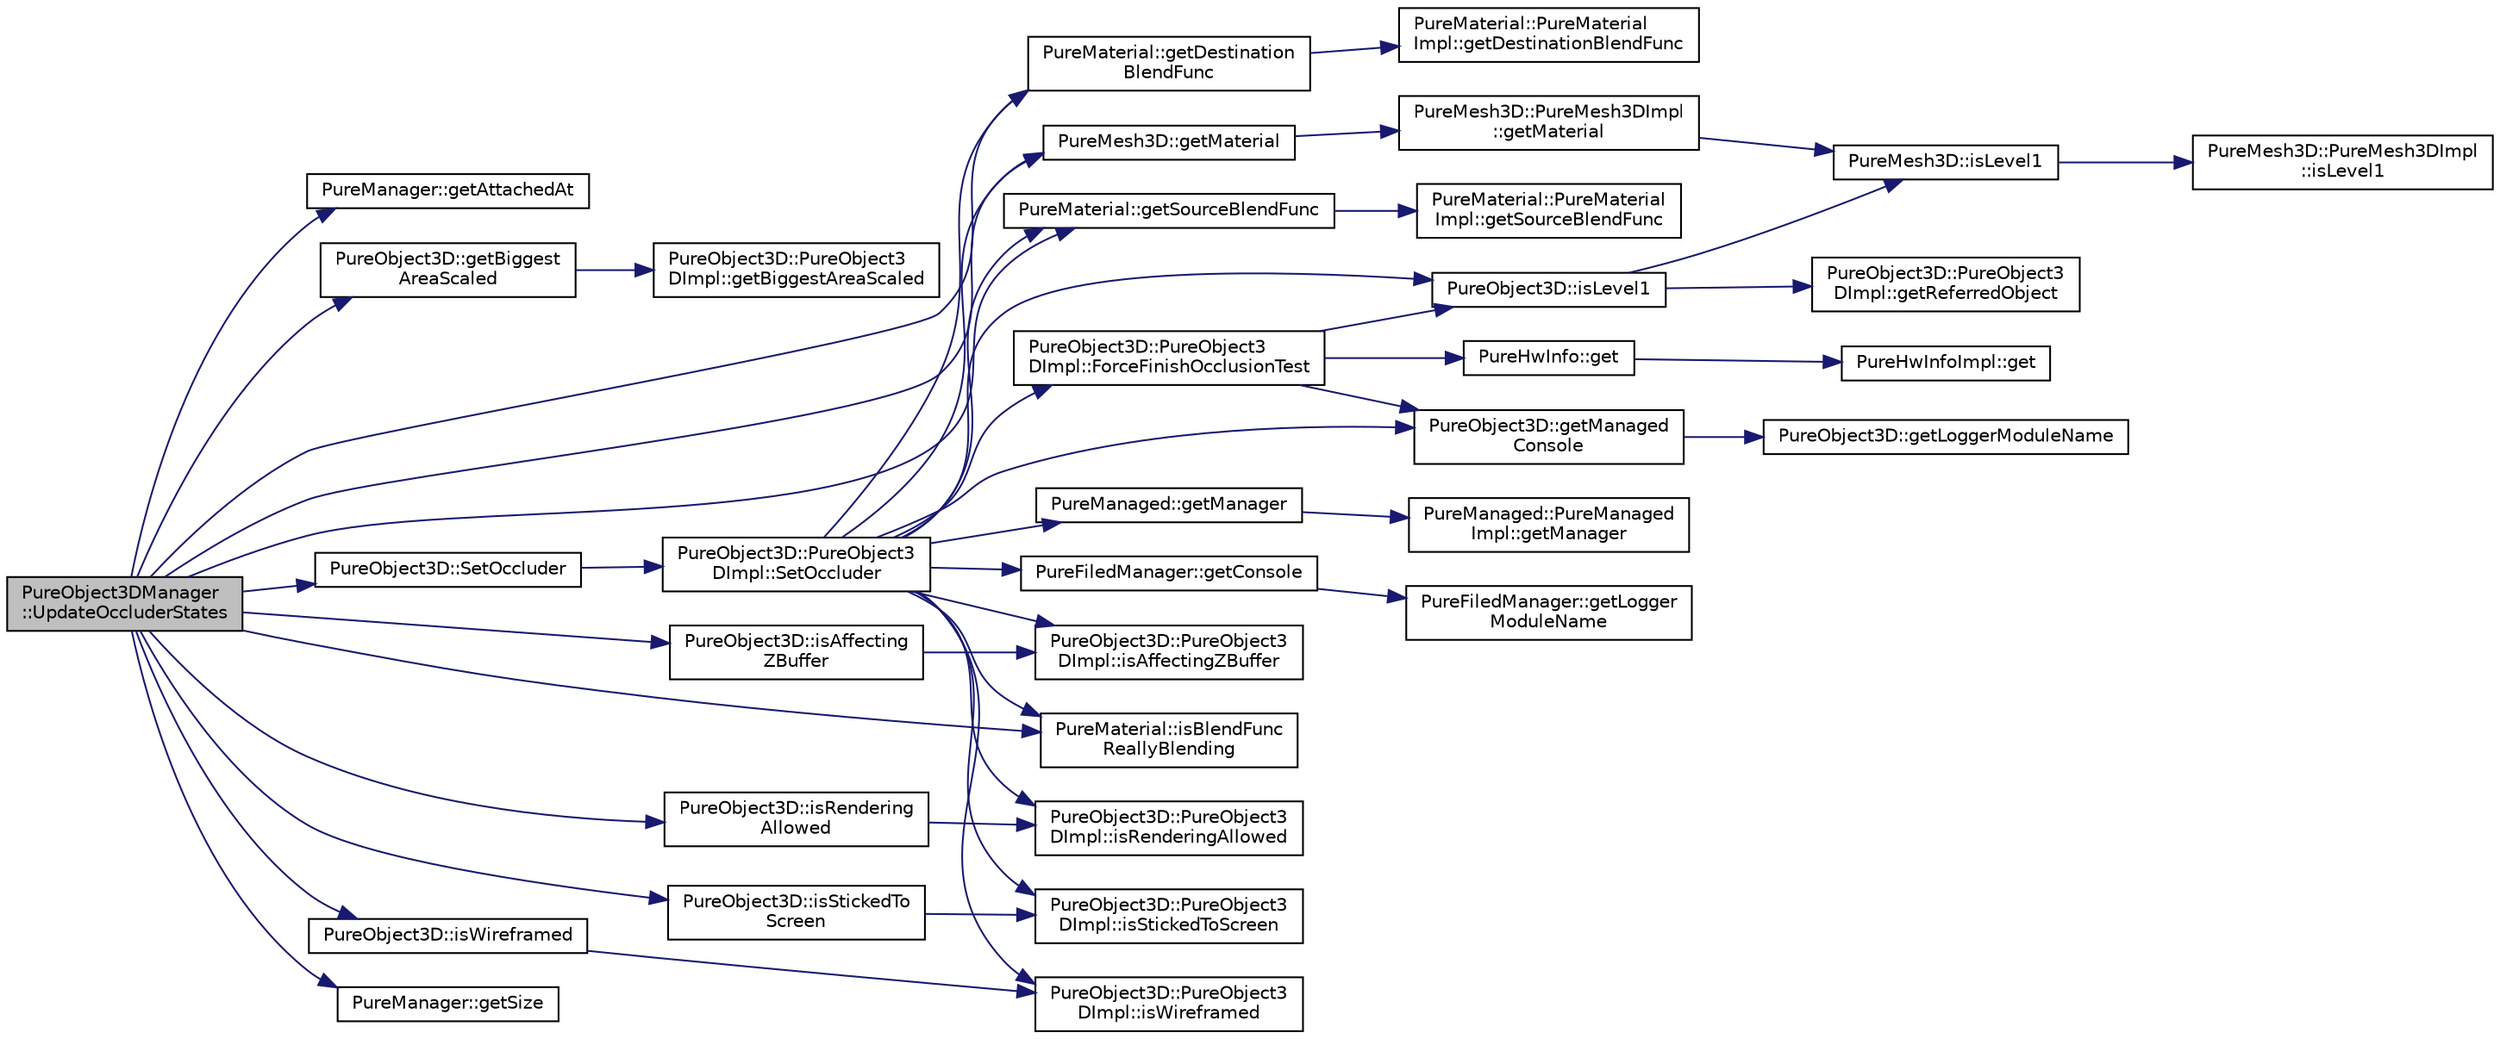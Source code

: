 digraph "PureObject3DManager::UpdateOccluderStates"
{
 // LATEX_PDF_SIZE
  edge [fontname="Helvetica",fontsize="10",labelfontname="Helvetica",labelfontsize="10"];
  node [fontname="Helvetica",fontsize="10",shape=record];
  rankdir="LR";
  Node1 [label="PureObject3DManager\l::UpdateOccluderStates",height=0.2,width=0.4,color="black", fillcolor="grey75", style="filled", fontcolor="black",tooltip="Iterates over its manageds and updates their occluder states."];
  Node1 -> Node2 [color="midnightblue",fontsize="10",style="solid",fontname="Helvetica"];
  Node2 [label="PureManager::getAttachedAt",height=0.2,width=0.4,color="black", fillcolor="white", style="filled",URL="$class_pure_manager.html#a9dc649f2708925167bec9d35c5cd1dac",tooltip="Gets the pointer to the managed at the given index."];
  Node1 -> Node3 [color="midnightblue",fontsize="10",style="solid",fontname="Helvetica"];
  Node3 [label="PureObject3D::getBiggest\lAreaScaled",height=0.2,width=0.4,color="black", fillcolor="white", style="filled",URL="$class_pure_object3_d.html#a64a254d2fd2fc5a94851d006aa0762df",tooltip="Gets the biggest area of the object on either plane (XY, XZ or YZ), scaled by current scaling factor."];
  Node3 -> Node4 [color="midnightblue",fontsize="10",style="solid",fontname="Helvetica"];
  Node4 [label="PureObject3D::PureObject3\lDImpl::getBiggestAreaScaled",height=0.2,width=0.4,color="black", fillcolor="white", style="filled",URL="$class_pure_object3_d_1_1_pure_object3_d_impl.html#ac973b31232de2b4c3d279d1370bdec9a",tooltip=" "];
  Node1 -> Node5 [color="midnightblue",fontsize="10",style="solid",fontname="Helvetica"];
  Node5 [label="PureMaterial::getDestination\lBlendFunc",height=0.2,width=0.4,color="black", fillcolor="white", style="filled",URL="$class_pure_material.html#a6da69b985d3b4aaa53e1fd09e60a0cf3",tooltip="Gets the destination blend factor on the specified level."];
  Node5 -> Node6 [color="midnightblue",fontsize="10",style="solid",fontname="Helvetica"];
  Node6 [label="PureMaterial::PureMaterial\lImpl::getDestinationBlendFunc",height=0.2,width=0.4,color="black", fillcolor="white", style="filled",URL="$class_pure_material_1_1_pure_material_impl.html#a27ebedf739437582388bcf695952a905",tooltip=" "];
  Node1 -> Node7 [color="midnightblue",fontsize="10",style="solid",fontname="Helvetica"];
  Node7 [label="PureMesh3D::getMaterial",height=0.2,width=0.4,color="black", fillcolor="white", style="filled",URL="$class_pure_mesh3_d.html#a5a24f2851af802c62d43f211828302ce",tooltip="Gets the material."];
  Node7 -> Node8 [color="midnightblue",fontsize="10",style="solid",fontname="Helvetica"];
  Node8 [label="PureMesh3D::PureMesh3DImpl\l::getMaterial",height=0.2,width=0.4,color="black", fillcolor="white", style="filled",URL="$class_pure_mesh3_d_1_1_pure_mesh3_d_impl.html#aee17b7f49111f4bb38ae444338ae445f",tooltip=" "];
  Node8 -> Node9 [color="midnightblue",fontsize="10",style="solid",fontname="Helvetica"];
  Node9 [label="PureMesh3D::isLevel1",height=0.2,width=0.4,color="black", fillcolor="white", style="filled",URL="$class_pure_mesh3_d.html#a5994d09a83ab409a273eeffff3d6b105",tooltip="Tells if the mesh is a level-1 parent mesh."];
  Node9 -> Node10 [color="midnightblue",fontsize="10",style="solid",fontname="Helvetica"];
  Node10 [label="PureMesh3D::PureMesh3DImpl\l::isLevel1",height=0.2,width=0.4,color="black", fillcolor="white", style="filled",URL="$class_pure_mesh3_d_1_1_pure_mesh3_d_impl.html#affd18ce4e5530fc032f1eb2d5c03c689",tooltip=" "];
  Node1 -> Node11 [color="midnightblue",fontsize="10",style="solid",fontname="Helvetica"];
  Node11 [label="PureManager::getSize",height=0.2,width=0.4,color="black", fillcolor="white", style="filled",URL="$class_pure_manager.html#ab0e16425f31ab0363649bfacdecec94d",tooltip="Gets the number of allocated slots for managed objects; getSize() >= getCount()."];
  Node1 -> Node12 [color="midnightblue",fontsize="10",style="solid",fontname="Helvetica"];
  Node12 [label="PureMaterial::getSourceBlendFunc",height=0.2,width=0.4,color="black", fillcolor="white", style="filled",URL="$class_pure_material.html#ae232adc941aec0ffbe7533c28ec58546",tooltip="Gets the source blend factor on the specified level."];
  Node12 -> Node13 [color="midnightblue",fontsize="10",style="solid",fontname="Helvetica"];
  Node13 [label="PureMaterial::PureMaterial\lImpl::getSourceBlendFunc",height=0.2,width=0.4,color="black", fillcolor="white", style="filled",URL="$class_pure_material_1_1_pure_material_impl.html#abf42ebc8a2be9ca0558c18856d756244",tooltip=" "];
  Node1 -> Node14 [color="midnightblue",fontsize="10",style="solid",fontname="Helvetica"];
  Node14 [label="PureObject3D::isAffecting\lZBuffer",height=0.2,width=0.4,color="black", fillcolor="white", style="filled",URL="$class_pure_object3_d.html#a1d51f67fa13dde31113edaa80645221a",tooltip="Gets whether we write to the Z-Buffer while rendering."];
  Node14 -> Node15 [color="midnightblue",fontsize="10",style="solid",fontname="Helvetica"];
  Node15 [label="PureObject3D::PureObject3\lDImpl::isAffectingZBuffer",height=0.2,width=0.4,color="black", fillcolor="white", style="filled",URL="$class_pure_object3_d_1_1_pure_object3_d_impl.html#a8c3b655ab945c1f5e0e98f40bc742fc2",tooltip=" "];
  Node1 -> Node16 [color="midnightblue",fontsize="10",style="solid",fontname="Helvetica"];
  Node16 [label="PureMaterial::isBlendFunc\lReallyBlending",height=0.2,width=0.4,color="black", fillcolor="white", style="filled",URL="$class_pure_material.html#a6d975b46498ae73a8bf69e774123c271",tooltip="Gets whether the given source and destination factors really mean blending or not."];
  Node1 -> Node17 [color="midnightblue",fontsize="10",style="solid",fontname="Helvetica"];
  Node17 [label="PureObject3D::isRendering\lAllowed",height=0.2,width=0.4,color="black", fillcolor="white", style="filled",URL="$class_pure_object3_d.html#a201bcb9211c6f628a57b265979091950",tooltip="Gets if rendering is allowed."];
  Node17 -> Node18 [color="midnightblue",fontsize="10",style="solid",fontname="Helvetica"];
  Node18 [label="PureObject3D::PureObject3\lDImpl::isRenderingAllowed",height=0.2,width=0.4,color="black", fillcolor="white", style="filled",URL="$class_pure_object3_d_1_1_pure_object3_d_impl.html#a3ebad391eaa5df9a40a207fbacc0573e",tooltip=" "];
  Node1 -> Node19 [color="midnightblue",fontsize="10",style="solid",fontname="Helvetica"];
  Node19 [label="PureObject3D::isStickedTo\lScreen",height=0.2,width=0.4,color="black", fillcolor="white", style="filled",URL="$class_pure_object3_d.html#a0413a083561563c72dff35a13fb9d105",tooltip="Gets the sticked-to-screen state."];
  Node19 -> Node20 [color="midnightblue",fontsize="10",style="solid",fontname="Helvetica"];
  Node20 [label="PureObject3D::PureObject3\lDImpl::isStickedToScreen",height=0.2,width=0.4,color="black", fillcolor="white", style="filled",URL="$class_pure_object3_d_1_1_pure_object3_d_impl.html#a78f21169b2e0759f8c52870886d5ec98",tooltip=" "];
  Node1 -> Node21 [color="midnightblue",fontsize="10",style="solid",fontname="Helvetica"];
  Node21 [label="PureObject3D::isWireframed",height=0.2,width=0.4,color="black", fillcolor="white", style="filled",URL="$class_pure_object3_d.html#afae195cfb4fd547e21719cf608be1ae2",tooltip="Gets the wireframed state."];
  Node21 -> Node22 [color="midnightblue",fontsize="10",style="solid",fontname="Helvetica"];
  Node22 [label="PureObject3D::PureObject3\lDImpl::isWireframed",height=0.2,width=0.4,color="black", fillcolor="white", style="filled",URL="$class_pure_object3_d_1_1_pure_object3_d_impl.html#adc6f6cc2c26aaa6eda00cc03d068ad4b",tooltip=" "];
  Node1 -> Node23 [color="midnightblue",fontsize="10",style="solid",fontname="Helvetica"];
  Node23 [label="PureObject3D::SetOccluder",height=0.2,width=0.4,color="black", fillcolor="white", style="filled",URL="$class_pure_object3_d.html#a1aaf497b7ca6481d9895b44928fe0cef",tooltip="Sets whether this object should be considered as an occluder during rendering."];
  Node23 -> Node24 [color="midnightblue",fontsize="10",style="solid",fontname="Helvetica"];
  Node24 [label="PureObject3D::PureObject3\lDImpl::SetOccluder",height=0.2,width=0.4,color="black", fillcolor="white", style="filled",URL="$class_pure_object3_d_1_1_pure_object3_d_impl.html#a65d2ce3b6bc9e7ecce2fbbaeaeba1d36",tooltip=" "];
  Node24 -> Node25 [color="midnightblue",fontsize="10",style="solid",fontname="Helvetica"];
  Node25 [label="PureObject3D::PureObject3\lDImpl::ForceFinishOcclusionTest",height=0.2,width=0.4,color="black", fillcolor="white", style="filled",URL="$class_pure_object3_d_1_1_pure_object3_d_impl.html#a8c995a3e9b95f4e352a0444252dc2852",tooltip=" "];
  Node25 -> Node26 [color="midnightblue",fontsize="10",style="solid",fontname="Helvetica"];
  Node26 [label="PureHwInfo::get",height=0.2,width=0.4,color="black", fillcolor="white", style="filled",URL="$class_pure_hw_info.html#a5d801d548489e9f6c9a3485b8979af3f",tooltip="Gets the singleton instance."];
  Node26 -> Node27 [color="midnightblue",fontsize="10",style="solid",fontname="Helvetica"];
  Node27 [label="PureHwInfoImpl::get",height=0.2,width=0.4,color="black", fillcolor="white", style="filled",URL="$class_pure_hw_info_impl.html#a54faedd6ce3a5750139d457f4a8a22f2",tooltip="Gets the singleton instance."];
  Node25 -> Node28 [color="midnightblue",fontsize="10",style="solid",fontname="Helvetica"];
  Node28 [label="PureObject3D::getManaged\lConsole",height=0.2,width=0.4,color="black", fillcolor="white", style="filled",URL="$class_pure_object3_d.html#a5c34510d710a5528c1ba7c37252f8625",tooltip="Returns access to console preset with logger module name as this class."];
  Node28 -> Node29 [color="midnightblue",fontsize="10",style="solid",fontname="Helvetica"];
  Node29 [label="PureObject3D::getLoggerModuleName",height=0.2,width=0.4,color="black", fillcolor="white", style="filled",URL="$class_pure_object3_d.html#af4467df0003fd4ba737dbc2dec365257",tooltip="Returns the logger module name of this class."];
  Node25 -> Node30 [color="midnightblue",fontsize="10",style="solid",fontname="Helvetica"];
  Node30 [label="PureObject3D::isLevel1",height=0.2,width=0.4,color="black", fillcolor="white", style="filled",URL="$class_pure_object3_d.html#aa46f669965a0b3ec379252b424ddd725",tooltip="Tells if the mesh is a level-1 parent mesh."];
  Node30 -> Node31 [color="midnightblue",fontsize="10",style="solid",fontname="Helvetica"];
  Node31 [label="PureObject3D::PureObject3\lDImpl::getReferredObject",height=0.2,width=0.4,color="black", fillcolor="white", style="filled",URL="$class_pure_object3_d_1_1_pure_object3_d_impl.html#a40d9f6688f4f5c505ca45cb476c36eec",tooltip=" "];
  Node30 -> Node9 [color="midnightblue",fontsize="10",style="solid",fontname="Helvetica"];
  Node24 -> Node32 [color="midnightblue",fontsize="10",style="solid",fontname="Helvetica"];
  Node32 [label="PureFiledManager::getConsole",height=0.2,width=0.4,color="black", fillcolor="white", style="filled",URL="$class_pure_filed_manager.html#a81d0ce6d98ee94f91598d294b550fc8a",tooltip="Returns access to console preset with logger module name as this class."];
  Node32 -> Node33 [color="midnightblue",fontsize="10",style="solid",fontname="Helvetica"];
  Node33 [label="PureFiledManager::getLogger\lModuleName",height=0.2,width=0.4,color="black", fillcolor="white", style="filled",URL="$class_pure_filed_manager.html#af2c265356ee813c96db23297c11158ea",tooltip="Returns the logger module name of this class."];
  Node24 -> Node5 [color="midnightblue",fontsize="10",style="solid",fontname="Helvetica"];
  Node24 -> Node28 [color="midnightblue",fontsize="10",style="solid",fontname="Helvetica"];
  Node24 -> Node34 [color="midnightblue",fontsize="10",style="solid",fontname="Helvetica"];
  Node34 [label="PureManaged::getManager",height=0.2,width=0.4,color="black", fillcolor="white", style="filled",URL="$class_pure_managed.html#abdbf454069faf3fd78488df29fe285a8",tooltip="Gets the manager of the managed."];
  Node34 -> Node35 [color="midnightblue",fontsize="10",style="solid",fontname="Helvetica"];
  Node35 [label="PureManaged::PureManaged\lImpl::getManager",height=0.2,width=0.4,color="black", fillcolor="white", style="filled",URL="$class_pure_managed_1_1_pure_managed_impl.html#a1af18a911778e18937830e8a6a884679",tooltip="Gets the manager of the managed."];
  Node24 -> Node7 [color="midnightblue",fontsize="10",style="solid",fontname="Helvetica"];
  Node24 -> Node12 [color="midnightblue",fontsize="10",style="solid",fontname="Helvetica"];
  Node24 -> Node15 [color="midnightblue",fontsize="10",style="solid",fontname="Helvetica"];
  Node24 -> Node16 [color="midnightblue",fontsize="10",style="solid",fontname="Helvetica"];
  Node24 -> Node30 [color="midnightblue",fontsize="10",style="solid",fontname="Helvetica"];
  Node24 -> Node18 [color="midnightblue",fontsize="10",style="solid",fontname="Helvetica"];
  Node24 -> Node20 [color="midnightblue",fontsize="10",style="solid",fontname="Helvetica"];
  Node24 -> Node22 [color="midnightblue",fontsize="10",style="solid",fontname="Helvetica"];
}
